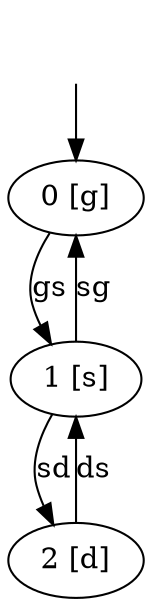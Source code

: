 digraph system {
_0[label="", shape=none ];
_0->0;
1 [label= "1 [s]"];
2 [label= "2 [d]"];
0 [label= "0 [g]"];
1->2 [label= "sd"];
1->0 [label= "sg"];
2->1 [label= "ds"];
0->1 [label= "gs"];
}
